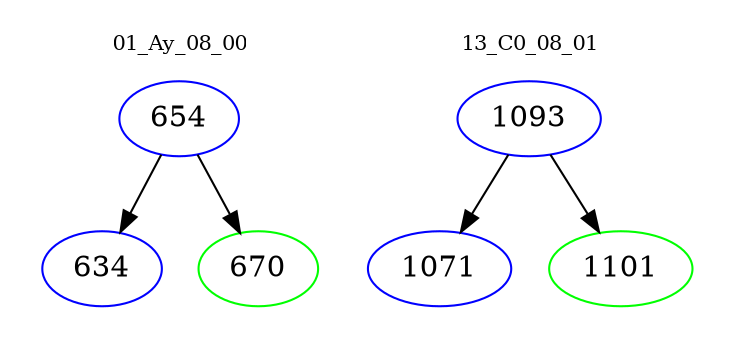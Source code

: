 digraph{
subgraph cluster_0 {
color = white
label = "01_Ay_08_00";
fontsize=10;
T0_654 [label="654", color="blue"]
T0_654 -> T0_634 [color="black"]
T0_634 [label="634", color="blue"]
T0_654 -> T0_670 [color="black"]
T0_670 [label="670", color="green"]
}
subgraph cluster_1 {
color = white
label = "13_C0_08_01";
fontsize=10;
T1_1093 [label="1093", color="blue"]
T1_1093 -> T1_1071 [color="black"]
T1_1071 [label="1071", color="blue"]
T1_1093 -> T1_1101 [color="black"]
T1_1101 [label="1101", color="green"]
}
}
